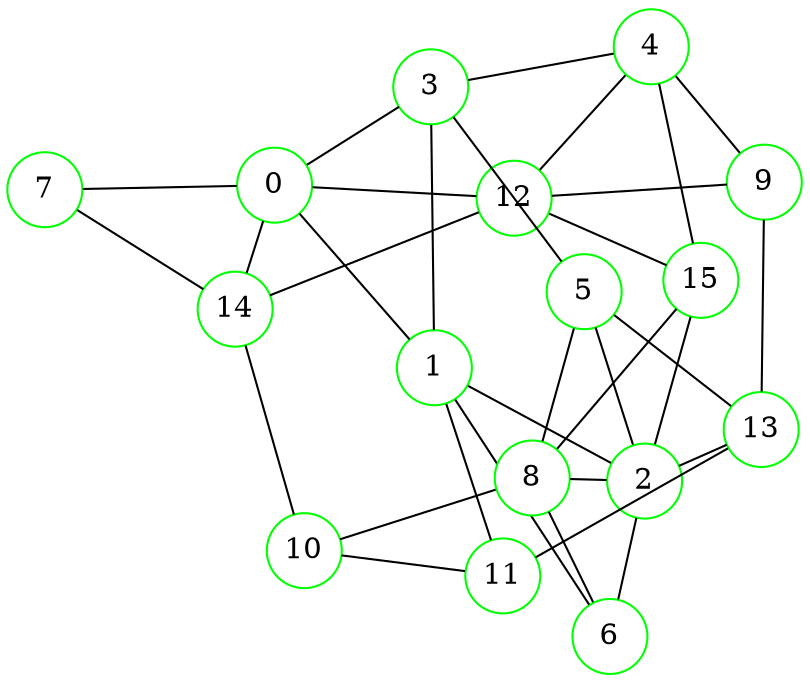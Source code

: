 graph {
graph ["layout"="fdp"]
node ["style"="filled","fillcolor"="white","fixedsize"="true","shape"="circle"]
"0" ["color"="green"]
"1" ["color"="green"]
"2" ["color"="green"]
"5" ["color"="green"]
"8" ["color"="green"]
"10" ["color"="green"]
"11" ["color"="green"]
"13" ["color"="green"]
"14" ["color"="green"]
"15" ["color"="green"]
"6" ["color"="green"]
"3" ["color"="green"]
"4" ["color"="green"]
"9" ["color"="green"]
"12" ["color"="green"]
"7" ["color"="green"]
"0" -- "1"
"0" -- "3"
"0" -- "7"
"0" -- "12"
"0" -- "14"
"1" -- "2"
"1" -- "3"
"1" -- "6"
"1" -- "11"
"2" -- "5"
"2" -- "6"
"2" -- "8"
"2" -- "13"
"2" -- "15"
"5" -- "8"
"5" -- "13"
"8" -- "10"
"8" -- "15"
"10" -- "11"
"10" -- "14"
"11" -- "13"
"6" -- "8"
"3" -- "4"
"3" -- "5"
"4" -- "9"
"4" -- "12"
"4" -- "15"
"9" -- "12"
"9" -- "13"
"12" -- "14"
"12" -- "15"
"7" -- "14"
}